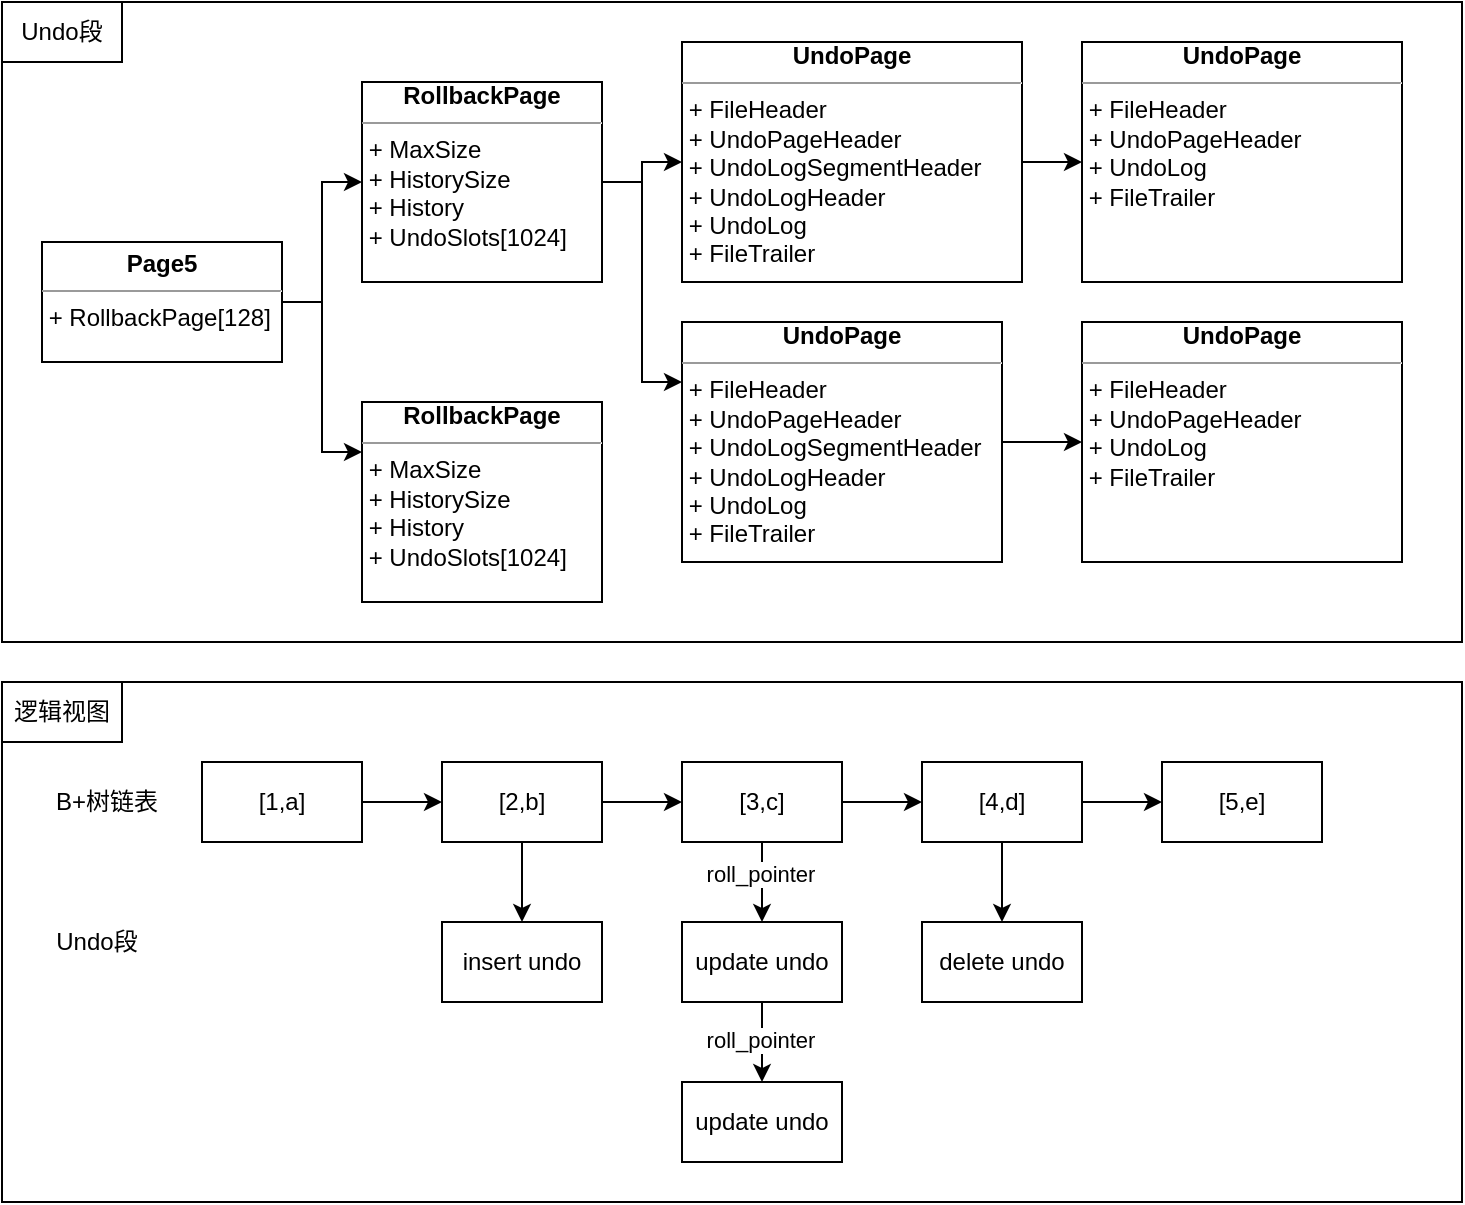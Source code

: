 <mxfile version="14.3.1" type="github">
  <diagram id="wexaRg7bFRrluXZXj2_H" name="第 1 页">
    <mxGraphModel dx="916" dy="591" grid="1" gridSize="10" guides="1" tooltips="1" connect="1" arrows="1" fold="1" page="1" pageScale="1" pageWidth="827" pageHeight="1169" math="0" shadow="0">
      <root>
        <mxCell id="0" />
        <mxCell id="1" parent="0" />
        <mxCell id="Rm-Yd8okoKwdnFgBVoXn-60" value="" style="rounded=0;whiteSpace=wrap;html=1;" vertex="1" parent="1">
          <mxGeometry x="20" y="360" width="730" height="260" as="geometry" />
        </mxCell>
        <mxCell id="Rm-Yd8okoKwdnFgBVoXn-57" value="" style="rounded=0;whiteSpace=wrap;html=1;" vertex="1" parent="1">
          <mxGeometry x="20" y="20" width="730" height="320" as="geometry" />
        </mxCell>
        <mxCell id="Rm-Yd8okoKwdnFgBVoXn-23" value="" style="edgeStyle=orthogonalEdgeStyle;rounded=0;orthogonalLoop=1;jettySize=auto;html=1;" edge="1" parent="1" source="Rm-Yd8okoKwdnFgBVoXn-14" target="Rm-Yd8okoKwdnFgBVoXn-20">
          <mxGeometry relative="1" as="geometry" />
        </mxCell>
        <mxCell id="Rm-Yd8okoKwdnFgBVoXn-24" value="" style="edgeStyle=orthogonalEdgeStyle;rounded=0;orthogonalLoop=1;jettySize=auto;html=1;entryX=0;entryY=0.25;entryDx=0;entryDy=0;" edge="1" parent="1" source="Rm-Yd8okoKwdnFgBVoXn-14" target="Rm-Yd8okoKwdnFgBVoXn-22">
          <mxGeometry relative="1" as="geometry">
            <mxPoint x="200" y="200" as="targetPoint" />
          </mxGeometry>
        </mxCell>
        <mxCell id="Rm-Yd8okoKwdnFgBVoXn-14" value="&lt;p style=&quot;margin: 0px ; margin-top: 4px ; text-align: center&quot;&gt;&lt;b&gt;Page5&lt;/b&gt;&lt;/p&gt;&lt;hr size=&quot;1&quot;&gt;&lt;div style=&quot;height: 2px&quot;&gt;&amp;nbsp;+ RollbackPage[128]&lt;/div&gt;" style="verticalAlign=top;align=left;overflow=fill;fontSize=12;fontFamily=Helvetica;html=1;" vertex="1" parent="1">
          <mxGeometry x="40" y="140" width="120" height="60" as="geometry" />
        </mxCell>
        <mxCell id="Rm-Yd8okoKwdnFgBVoXn-27" value="" style="edgeStyle=orthogonalEdgeStyle;rounded=0;orthogonalLoop=1;jettySize=auto;html=1;" edge="1" parent="1" source="Rm-Yd8okoKwdnFgBVoXn-20" target="Rm-Yd8okoKwdnFgBVoXn-25">
          <mxGeometry relative="1" as="geometry" />
        </mxCell>
        <mxCell id="Rm-Yd8okoKwdnFgBVoXn-28" value="" style="edgeStyle=orthogonalEdgeStyle;rounded=0;orthogonalLoop=1;jettySize=auto;html=1;entryX=0;entryY=0.25;entryDx=0;entryDy=0;" edge="1" parent="1" source="Rm-Yd8okoKwdnFgBVoXn-20" target="Rm-Yd8okoKwdnFgBVoXn-26">
          <mxGeometry relative="1" as="geometry" />
        </mxCell>
        <mxCell id="Rm-Yd8okoKwdnFgBVoXn-20" value="&lt;div style=&quot;text-align: center&quot;&gt;&lt;b&gt;Rollback&lt;/b&gt;&lt;b&gt;Page&lt;/b&gt;&lt;/div&gt;&lt;hr size=&quot;1&quot;&gt;&lt;div style=&quot;height: 2px&quot;&gt;&amp;nbsp;+ MaxSize&lt;br&gt;&amp;nbsp;+ HistorySize&lt;br&gt;&amp;nbsp;+ History&lt;br&gt;&amp;nbsp;+ UndoSlots[1024]&lt;/div&gt;&lt;div style=&quot;height: 2px&quot;&gt;&lt;br&gt;&lt;/div&gt;&lt;div style=&quot;height: 2px&quot;&gt;&lt;br&gt;&lt;/div&gt;&lt;div style=&quot;height: 2px&quot;&gt;&lt;br&gt;&lt;/div&gt;" style="verticalAlign=top;align=left;overflow=fill;fontSize=12;fontFamily=Helvetica;html=1;" vertex="1" parent="1">
          <mxGeometry x="200" y="60" width="120" height="100" as="geometry" />
        </mxCell>
        <mxCell id="Rm-Yd8okoKwdnFgBVoXn-22" value="&lt;div style=&quot;text-align: center&quot;&gt;&lt;b&gt;Rollback&lt;/b&gt;&lt;b&gt;Page&lt;/b&gt;&lt;/div&gt;&lt;hr size=&quot;1&quot;&gt;&lt;div style=&quot;height: 2px&quot;&gt;&amp;nbsp;+ MaxSize&lt;br&gt;&amp;nbsp;+ HistorySize&lt;br&gt;&amp;nbsp;+ History&lt;br&gt;&amp;nbsp;+ UndoSlots[1024]&lt;/div&gt;&lt;div style=&quot;height: 2px&quot;&gt;&lt;br&gt;&lt;/div&gt;&lt;div style=&quot;height: 2px&quot;&gt;&lt;br&gt;&lt;/div&gt;&lt;div style=&quot;height: 2px&quot;&gt;&lt;br&gt;&lt;/div&gt;" style="verticalAlign=top;align=left;overflow=fill;fontSize=12;fontFamily=Helvetica;html=1;" vertex="1" parent="1">
          <mxGeometry x="200" y="220" width="120" height="100" as="geometry" />
        </mxCell>
        <mxCell id="Rm-Yd8okoKwdnFgBVoXn-30" value="" style="edgeStyle=orthogonalEdgeStyle;rounded=0;orthogonalLoop=1;jettySize=auto;html=1;" edge="1" parent="1" source="Rm-Yd8okoKwdnFgBVoXn-25" target="Rm-Yd8okoKwdnFgBVoXn-29">
          <mxGeometry relative="1" as="geometry" />
        </mxCell>
        <mxCell id="Rm-Yd8okoKwdnFgBVoXn-25" value="&lt;div style=&quot;text-align: center&quot;&gt;&lt;b&gt;UndoPage&lt;/b&gt;&lt;/div&gt;&lt;hr size=&quot;1&quot;&gt;&lt;div style=&quot;height: 2px&quot;&gt;&amp;nbsp;+ FileHeader&lt;br&gt;&amp;nbsp;+ UndoPageHeader&lt;br&gt;&amp;nbsp;+ UndoLogSegmentHeader&lt;br&gt;&amp;nbsp;+ UndoLogHeader&lt;br&gt;&amp;nbsp;+ UndoLog&lt;br&gt;&amp;nbsp;+ FileTrailer&lt;/div&gt;&lt;div style=&quot;height: 2px&quot;&gt;&lt;br&gt;&lt;br&gt;&lt;br&gt;&lt;/div&gt;&lt;div style=&quot;height: 2px&quot;&gt;&lt;br&gt;&lt;/div&gt;&lt;div style=&quot;height: 2px&quot;&gt;&lt;br&gt;&lt;/div&gt;&lt;div style=&quot;height: 2px&quot;&gt;&lt;br&gt;&lt;/div&gt;" style="verticalAlign=top;align=left;overflow=fill;fontSize=12;fontFamily=Helvetica;html=1;" vertex="1" parent="1">
          <mxGeometry x="360" y="40" width="170" height="120" as="geometry" />
        </mxCell>
        <mxCell id="Rm-Yd8okoKwdnFgBVoXn-32" value="" style="edgeStyle=orthogonalEdgeStyle;rounded=0;orthogonalLoop=1;jettySize=auto;html=1;" edge="1" parent="1" source="Rm-Yd8okoKwdnFgBVoXn-26" target="Rm-Yd8okoKwdnFgBVoXn-31">
          <mxGeometry relative="1" as="geometry" />
        </mxCell>
        <mxCell id="Rm-Yd8okoKwdnFgBVoXn-26" value="&lt;div style=&quot;text-align: center&quot;&gt;&lt;b&gt;UndoPage&lt;/b&gt;&lt;/div&gt;&lt;hr size=&quot;1&quot;&gt;&lt;div style=&quot;height: 2px&quot;&gt;&amp;nbsp;+ FileHeader&lt;br&gt;&amp;nbsp;+ UndoPageHeader&lt;br&gt;&amp;nbsp;+ UndoLogSegmentHeader&lt;br&gt;&amp;nbsp;+ UndoLogHeader&lt;br&gt;&amp;nbsp;+ UndoLog&lt;br&gt;&amp;nbsp;+ FileTrailer&lt;/div&gt;&lt;div style=&quot;height: 2px&quot;&gt;&lt;br&gt;&lt;/div&gt;&lt;div style=&quot;height: 2px&quot;&gt;&lt;br&gt;&lt;/div&gt;&lt;div style=&quot;height: 2px&quot;&gt;&lt;br&gt;&lt;/div&gt;" style="verticalAlign=top;align=left;overflow=fill;fontSize=12;fontFamily=Helvetica;html=1;" vertex="1" parent="1">
          <mxGeometry x="360" y="180" width="160" height="120" as="geometry" />
        </mxCell>
        <mxCell id="Rm-Yd8okoKwdnFgBVoXn-29" value="&lt;div style=&quot;text-align: center&quot;&gt;&lt;b&gt;UndoPage&lt;/b&gt;&lt;/div&gt;&lt;hr size=&quot;1&quot;&gt;&lt;div style=&quot;height: 2px&quot;&gt;&amp;nbsp;+ FileHeader&lt;br&gt;&amp;nbsp;+ UndoPageHeader&lt;br&gt;&amp;nbsp;+ UndoLog&lt;br&gt;&amp;nbsp;+ FileTrailer&lt;/div&gt;&lt;div style=&quot;height: 2px&quot;&gt;&lt;br&gt;&lt;/div&gt;&lt;div style=&quot;height: 2px&quot;&gt;&lt;br&gt;&lt;/div&gt;&lt;div style=&quot;height: 2px&quot;&gt;&lt;br&gt;&lt;/div&gt;" style="verticalAlign=top;align=left;overflow=fill;fontSize=12;fontFamily=Helvetica;html=1;" vertex="1" parent="1">
          <mxGeometry x="560" y="40" width="160" height="120" as="geometry" />
        </mxCell>
        <mxCell id="Rm-Yd8okoKwdnFgBVoXn-31" value="&lt;div style=&quot;text-align: center&quot;&gt;&lt;b&gt;UndoPage&lt;/b&gt;&lt;/div&gt;&lt;hr size=&quot;1&quot;&gt;&lt;div style=&quot;height: 2px&quot;&gt;&amp;nbsp;+ FileHeader&lt;br&gt;&amp;nbsp;+ UndoPageHeader&lt;br&gt;&amp;nbsp;+ UndoLog&lt;br&gt;&amp;nbsp;+ FileTrailer&lt;/div&gt;&lt;div style=&quot;height: 2px&quot;&gt;&lt;br&gt;&lt;/div&gt;&lt;div style=&quot;height: 2px&quot;&gt;&lt;br&gt;&lt;/div&gt;&lt;div style=&quot;height: 2px&quot;&gt;&lt;br&gt;&lt;/div&gt;" style="verticalAlign=top;align=left;overflow=fill;fontSize=12;fontFamily=Helvetica;html=1;" vertex="1" parent="1">
          <mxGeometry x="560" y="180" width="160" height="120" as="geometry" />
        </mxCell>
        <mxCell id="Rm-Yd8okoKwdnFgBVoXn-37" value="" style="edgeStyle=orthogonalEdgeStyle;rounded=0;orthogonalLoop=1;jettySize=auto;html=1;" edge="1" parent="1" source="Rm-Yd8okoKwdnFgBVoXn-33" target="Rm-Yd8okoKwdnFgBVoXn-34">
          <mxGeometry relative="1" as="geometry" />
        </mxCell>
        <mxCell id="Rm-Yd8okoKwdnFgBVoXn-33" value="[1,a]" style="rounded=0;whiteSpace=wrap;html=1;" vertex="1" parent="1">
          <mxGeometry x="120" y="400" width="80" height="40" as="geometry" />
        </mxCell>
        <mxCell id="Rm-Yd8okoKwdnFgBVoXn-38" value="" style="edgeStyle=orthogonalEdgeStyle;rounded=0;orthogonalLoop=1;jettySize=auto;html=1;" edge="1" parent="1" source="Rm-Yd8okoKwdnFgBVoXn-34" target="Rm-Yd8okoKwdnFgBVoXn-35">
          <mxGeometry relative="1" as="geometry" />
        </mxCell>
        <mxCell id="Rm-Yd8okoKwdnFgBVoXn-49" value="" style="edgeStyle=orthogonalEdgeStyle;rounded=0;orthogonalLoop=1;jettySize=auto;html=1;" edge="1" parent="1" source="Rm-Yd8okoKwdnFgBVoXn-34" target="Rm-Yd8okoKwdnFgBVoXn-45">
          <mxGeometry relative="1" as="geometry" />
        </mxCell>
        <mxCell id="Rm-Yd8okoKwdnFgBVoXn-34" value="[2,b]" style="rounded=0;whiteSpace=wrap;html=1;" vertex="1" parent="1">
          <mxGeometry x="240" y="400" width="80" height="40" as="geometry" />
        </mxCell>
        <mxCell id="Rm-Yd8okoKwdnFgBVoXn-39" value="" style="edgeStyle=orthogonalEdgeStyle;rounded=0;orthogonalLoop=1;jettySize=auto;html=1;" edge="1" parent="1" source="Rm-Yd8okoKwdnFgBVoXn-35" target="Rm-Yd8okoKwdnFgBVoXn-36">
          <mxGeometry relative="1" as="geometry" />
        </mxCell>
        <mxCell id="Rm-Yd8okoKwdnFgBVoXn-50" value="" style="edgeStyle=orthogonalEdgeStyle;rounded=0;orthogonalLoop=1;jettySize=auto;html=1;" edge="1" parent="1" source="Rm-Yd8okoKwdnFgBVoXn-35" target="Rm-Yd8okoKwdnFgBVoXn-46">
          <mxGeometry relative="1" as="geometry" />
        </mxCell>
        <mxCell id="Rm-Yd8okoKwdnFgBVoXn-53" value="roll_pointer" style="edgeLabel;html=1;align=center;verticalAlign=middle;resizable=0;points=[];" vertex="1" connectable="0" parent="Rm-Yd8okoKwdnFgBVoXn-50">
          <mxGeometry x="-0.2" y="-1" relative="1" as="geometry">
            <mxPoint as="offset" />
          </mxGeometry>
        </mxCell>
        <mxCell id="Rm-Yd8okoKwdnFgBVoXn-35" value="[3,c]" style="rounded=0;whiteSpace=wrap;html=1;" vertex="1" parent="1">
          <mxGeometry x="360" y="400" width="80" height="40" as="geometry" />
        </mxCell>
        <mxCell id="Rm-Yd8okoKwdnFgBVoXn-41" value="" style="edgeStyle=orthogonalEdgeStyle;rounded=0;orthogonalLoop=1;jettySize=auto;html=1;" edge="1" parent="1" source="Rm-Yd8okoKwdnFgBVoXn-36" target="Rm-Yd8okoKwdnFgBVoXn-40">
          <mxGeometry relative="1" as="geometry" />
        </mxCell>
        <mxCell id="Rm-Yd8okoKwdnFgBVoXn-51" value="" style="edgeStyle=orthogonalEdgeStyle;rounded=0;orthogonalLoop=1;jettySize=auto;html=1;" edge="1" parent="1" source="Rm-Yd8okoKwdnFgBVoXn-36" target="Rm-Yd8okoKwdnFgBVoXn-47">
          <mxGeometry relative="1" as="geometry" />
        </mxCell>
        <mxCell id="Rm-Yd8okoKwdnFgBVoXn-36" value="[4,d]" style="rounded=0;whiteSpace=wrap;html=1;" vertex="1" parent="1">
          <mxGeometry x="480" y="400" width="80" height="40" as="geometry" />
        </mxCell>
        <mxCell id="Rm-Yd8okoKwdnFgBVoXn-40" value="[5,e]" style="rounded=0;whiteSpace=wrap;html=1;" vertex="1" parent="1">
          <mxGeometry x="600" y="400" width="80" height="40" as="geometry" />
        </mxCell>
        <mxCell id="Rm-Yd8okoKwdnFgBVoXn-45" value="insert undo" style="rounded=0;whiteSpace=wrap;html=1;" vertex="1" parent="1">
          <mxGeometry x="240" y="480" width="80" height="40" as="geometry" />
        </mxCell>
        <mxCell id="Rm-Yd8okoKwdnFgBVoXn-52" value="" style="edgeStyle=orthogonalEdgeStyle;rounded=0;orthogonalLoop=1;jettySize=auto;html=1;" edge="1" parent="1" source="Rm-Yd8okoKwdnFgBVoXn-46" target="Rm-Yd8okoKwdnFgBVoXn-48">
          <mxGeometry relative="1" as="geometry" />
        </mxCell>
        <mxCell id="Rm-Yd8okoKwdnFgBVoXn-54" value="roll_pointer" style="edgeLabel;html=1;align=center;verticalAlign=middle;resizable=0;points=[];" vertex="1" connectable="0" parent="Rm-Yd8okoKwdnFgBVoXn-52">
          <mxGeometry x="-0.05" y="-1" relative="1" as="geometry">
            <mxPoint as="offset" />
          </mxGeometry>
        </mxCell>
        <mxCell id="Rm-Yd8okoKwdnFgBVoXn-46" value="update undo" style="rounded=0;whiteSpace=wrap;html=1;" vertex="1" parent="1">
          <mxGeometry x="360" y="480" width="80" height="40" as="geometry" />
        </mxCell>
        <mxCell id="Rm-Yd8okoKwdnFgBVoXn-47" value="delete undo" style="rounded=0;whiteSpace=wrap;html=1;" vertex="1" parent="1">
          <mxGeometry x="480" y="480" width="80" height="40" as="geometry" />
        </mxCell>
        <mxCell id="Rm-Yd8okoKwdnFgBVoXn-48" value="update undo" style="rounded=0;whiteSpace=wrap;html=1;" vertex="1" parent="1">
          <mxGeometry x="360" y="560" width="80" height="40" as="geometry" />
        </mxCell>
        <mxCell id="Rm-Yd8okoKwdnFgBVoXn-63" value="B+树链表" style="text;html=1;strokeColor=none;fillColor=none;align=center;verticalAlign=middle;whiteSpace=wrap;rounded=0;" vertex="1" parent="1">
          <mxGeometry x="45" y="410" width="55" height="20" as="geometry" />
        </mxCell>
        <mxCell id="Rm-Yd8okoKwdnFgBVoXn-64" value="Undo段" style="rounded=0;whiteSpace=wrap;html=1;" vertex="1" parent="1">
          <mxGeometry x="20" y="20" width="60" height="30" as="geometry" />
        </mxCell>
        <mxCell id="Rm-Yd8okoKwdnFgBVoXn-65" value="&lt;span&gt;逻辑视图&lt;/span&gt;" style="rounded=0;whiteSpace=wrap;html=1;" vertex="1" parent="1">
          <mxGeometry x="20" y="360" width="60" height="30" as="geometry" />
        </mxCell>
        <mxCell id="Rm-Yd8okoKwdnFgBVoXn-66" value="Undo段" style="text;html=1;strokeColor=none;fillColor=none;align=center;verticalAlign=middle;whiteSpace=wrap;rounded=0;" vertex="1" parent="1">
          <mxGeometry x="45" y="480" width="45" height="20" as="geometry" />
        </mxCell>
      </root>
    </mxGraphModel>
  </diagram>
</mxfile>
